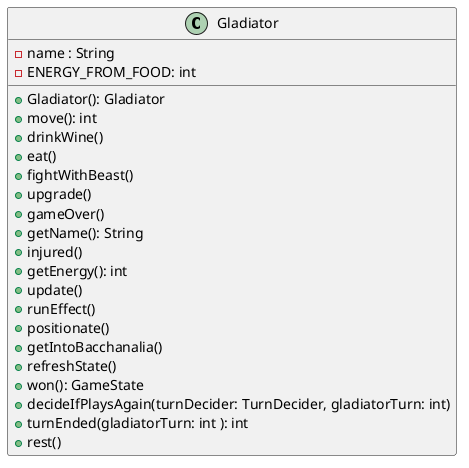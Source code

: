 @startuml
class Gladiator {
    -name : String
    -ENERGY_FROM_FOOD: int
    +Gladiator(): Gladiator
    +move(): int
    +drinkWine()
    +eat()
    +fightWithBeast()
    +upgrade()
    +gameOver()
    +getName(): String
    +injured()
    +getEnergy(): int
    +update()
    +runEffect()
    +positionate()
    +getIntoBacchanalia()
    +refreshState()
    +won(): GameState
    +decideIfPlaysAgain(turnDecider: TurnDecider, gladiatorTurn: int)
    +turnEnded(gladiatorTurn: int ): int
    +rest()
}
@enduml